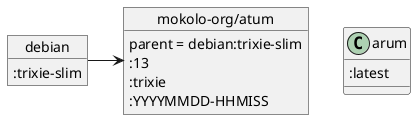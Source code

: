 @startuml
top to bottom direction

object debian
object "mokolo-org/atum" as atum

debian -> atum

debian : :trixie-slim

atum : parent = debian:trixie-slim
atum : :13
atum : :trixie
atum : :YYYYMMDD-HHMISS
arum : :latest
@enduml

